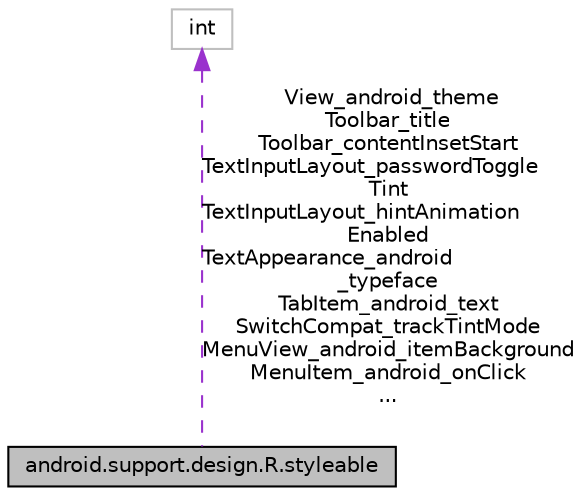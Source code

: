 digraph "android.support.design.R.styleable"
{
 // INTERACTIVE_SVG=YES
 // LATEX_PDF_SIZE
  edge [fontname="Helvetica",fontsize="10",labelfontname="Helvetica",labelfontsize="10"];
  node [fontname="Helvetica",fontsize="10",shape=record];
  Node1 [label="android.support.design.R.styleable",height=0.2,width=0.4,color="black", fillcolor="grey75", style="filled", fontcolor="black",tooltip=" "];
  Node2 -> Node1 [dir="back",color="darkorchid3",fontsize="10",style="dashed",label=" View_android_theme\nToolbar_title\nToolbar_contentInsetStart\nTextInputLayout_passwordToggle\lTint\nTextInputLayout_hintAnimation\lEnabled\nTextAppearance_android\l_typeface\nTabItem_android_text\nSwitchCompat_trackTintMode\nMenuView_android_itemBackground\nMenuItem_android_onClick\n..." ,fontname="Helvetica"];
  Node2 [label="int",height=0.2,width=0.4,color="grey75", fillcolor="white", style="filled",tooltip=" "];
}
